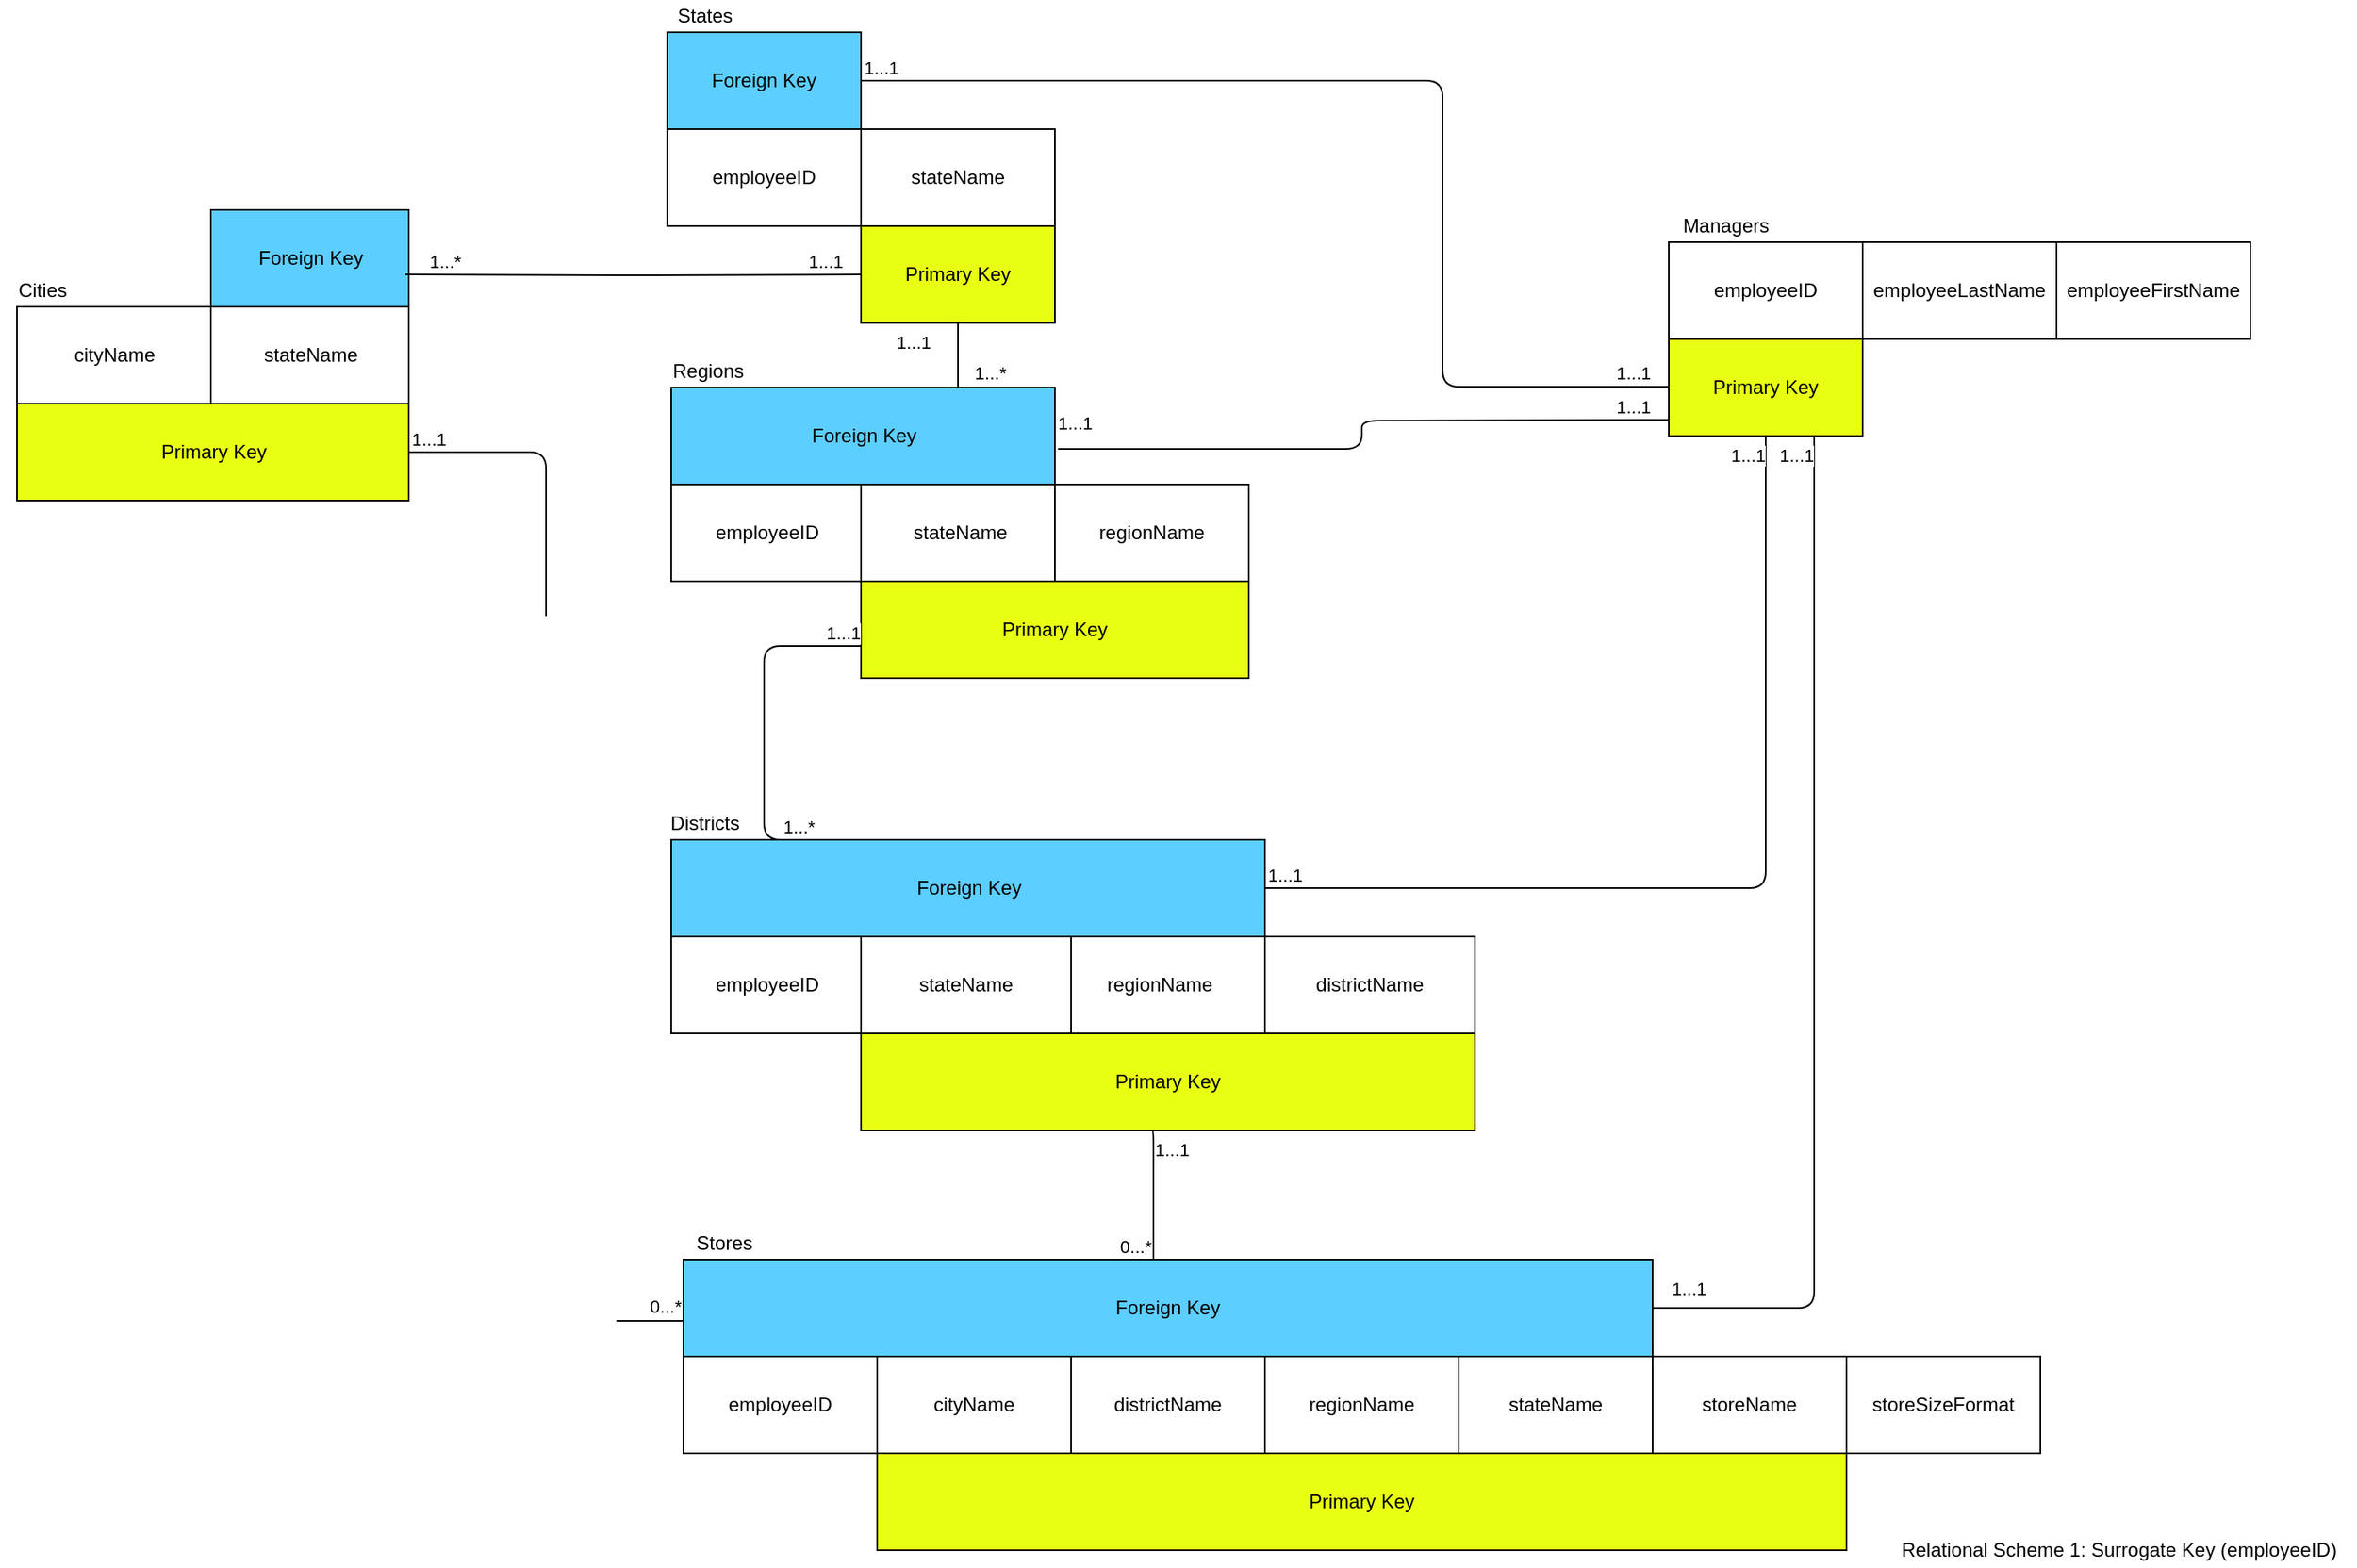 <mxfile version="14.3.0" type="google"><diagram id="Z5FPq0qXXCA-dQbcYDIm" name="Page-1"><mxGraphModel dx="1662" dy="802" grid="1" gridSize="10" guides="1" tooltips="1" connect="1" arrows="1" fold="1" page="1" pageScale="1" pageWidth="1100" pageHeight="850" math="0" shadow="0"><root><mxCell id="0"/><mxCell id="1" parent="0"/><mxCell id="OfCLdJOrlew9irjOg7XA-1" value="storeName" style="rounded=0;whiteSpace=wrap;html=1;" parent="1" vertex="1"><mxGeometry x="1090" y="870" width="120" height="60" as="geometry"/></mxCell><mxCell id="OfCLdJOrlew9irjOg7XA-3" value="storeSizeFormat" style="rounded=0;whiteSpace=wrap;html=1;" parent="1" vertex="1"><mxGeometry x="1210" y="870" width="120" height="60" as="geometry"/></mxCell><mxCell id="OfCLdJOrlew9irjOg7XA-4" value="districtName" style="rounded=0;whiteSpace=wrap;html=1;" parent="1" vertex="1"><mxGeometry x="730" y="870" width="120" height="60" as="geometry"/></mxCell><mxCell id="OfCLdJOrlew9irjOg7XA-5" value="cityName" style="rounded=0;whiteSpace=wrap;html=1;" parent="1" vertex="1"><mxGeometry x="610" y="870" width="120" height="60" as="geometry"/></mxCell><mxCell id="OfCLdJOrlew9irjOg7XA-8" value="Stores" style="text;html=1;align=center;verticalAlign=middle;resizable=0;points=[];autosize=1;" parent="1" vertex="1"><mxGeometry x="490" y="790" width="50" height="20" as="geometry"/></mxCell><mxCell id="OfCLdJOrlew9irjOg7XA-12" value="cityName" style="rounded=0;whiteSpace=wrap;html=1;" parent="1" vertex="1"><mxGeometry x="77.5" y="220" width="120" height="60" as="geometry"/></mxCell><mxCell id="OfCLdJOrlew9irjOg7XA-13" value="stateName" style="rounded=0;whiteSpace=wrap;html=1;" parent="1" vertex="1"><mxGeometry x="197.5" y="220" width="122.5" height="60" as="geometry"/></mxCell><mxCell id="OfCLdJOrlew9irjOg7XA-14" value="Cities" style="text;html=1;align=center;verticalAlign=middle;resizable=0;points=[];autosize=1;" parent="1" vertex="1"><mxGeometry x="67.5" y="200" width="50" height="20" as="geometry"/></mxCell><mxCell id="OfCLdJOrlew9irjOg7XA-15" value="employeeID" style="rounded=0;whiteSpace=wrap;html=1;" parent="1" vertex="1"><mxGeometry x="482.5" y="330" width="117.5" height="60" as="geometry"/></mxCell><mxCell id="OfCLdJOrlew9irjOg7XA-16" value="stateName" style="rounded=0;whiteSpace=wrap;html=1;" parent="1" vertex="1"><mxGeometry x="600" y="330" width="122.5" height="60" as="geometry"/></mxCell><mxCell id="OfCLdJOrlew9irjOg7XA-17" value="regionName" style="rounded=0;whiteSpace=wrap;html=1;" parent="1" vertex="1"><mxGeometry x="720" y="330" width="120" height="60" as="geometry"/></mxCell><mxCell id="OfCLdJOrlew9irjOg7XA-18" value="Regions" style="text;html=1;align=center;verticalAlign=middle;resizable=0;points=[];autosize=1;" parent="1" vertex="1"><mxGeometry x="475" y="250" width="60" height="20" as="geometry"/></mxCell><mxCell id="OfCLdJOrlew9irjOg7XA-20" value="regionName" style="rounded=0;whiteSpace=wrap;html=1;" parent="1" vertex="1"><mxGeometry x="720" y="610" width="130" height="60" as="geometry"/></mxCell><mxCell id="OfCLdJOrlew9irjOg7XA-22" value="Districts" style="text;html=1;align=center;verticalAlign=middle;resizable=0;points=[];autosize=1;" parent="1" vertex="1"><mxGeometry x="472.5" y="530" width="60" height="20" as="geometry"/></mxCell><mxCell id="OfCLdJOrlew9irjOg7XA-23" value="districtName" style="rounded=0;whiteSpace=wrap;html=1;" parent="1" vertex="1"><mxGeometry x="850" y="610" width="130" height="60" as="geometry"/></mxCell><mxCell id="OfCLdJOrlew9irjOg7XA-24" value="stateName" style="rounded=0;whiteSpace=wrap;html=1;" parent="1" vertex="1"><mxGeometry x="600" y="110" width="120" height="60" as="geometry"/></mxCell><mxCell id="OfCLdJOrlew9irjOg7XA-26" value="States" style="text;html=1;align=center;verticalAlign=middle;resizable=0;points=[];autosize=1;" parent="1" vertex="1"><mxGeometry x="477.5" y="30" width="50" height="20" as="geometry"/></mxCell><mxCell id="OfCLdJOrlew9irjOg7XA-27" value="employeeFirstName" style="rounded=0;whiteSpace=wrap;html=1;" parent="1" vertex="1"><mxGeometry x="1340" y="180" width="120" height="60" as="geometry"/></mxCell><mxCell id="OfCLdJOrlew9irjOg7XA-28" value="employeeLastName" style="rounded=0;whiteSpace=wrap;html=1;" parent="1" vertex="1"><mxGeometry x="1220" y="180" width="120" height="60" as="geometry"/></mxCell><mxCell id="OfCLdJOrlew9irjOg7XA-30" value="employeeID" style="rounded=0;whiteSpace=wrap;html=1;" parent="1" vertex="1"><mxGeometry x="1100" y="180" width="120" height="60" as="geometry"/></mxCell><mxCell id="OfCLdJOrlew9irjOg7XA-31" value="Managers" style="text;html=1;align=center;verticalAlign=middle;resizable=0;points=[];autosize=1;" parent="1" vertex="1"><mxGeometry x="1100" y="160" width="70" height="20" as="geometry"/></mxCell><mxCell id="OfCLdJOrlew9irjOg7XA-33" value="&lt;font color=&quot;#000000&quot;&gt;Primary Key&lt;/font&gt;" style="rounded=0;whiteSpace=wrap;html=1;fillColor=#E8FF14;" parent="1" vertex="1"><mxGeometry x="1100" y="240" width="120" height="60" as="geometry"/></mxCell><mxCell id="8cr33Rq6tPHqfk8bxGdC-1" value="employeeID" style="rounded=0;whiteSpace=wrap;html=1;" parent="1" vertex="1"><mxGeometry x="480" y="110" width="120" height="60" as="geometry"/></mxCell><mxCell id="8cr33Rq6tPHqfk8bxGdC-2" value="Foreign Key" style="rounded=0;whiteSpace=wrap;html=1;fillColor=#5CCEFF;" parent="1" vertex="1"><mxGeometry x="480" y="50" width="120" height="60" as="geometry"/></mxCell><mxCell id="OfCLdJOrlew9irjOg7XA-34" value="" style="endArrow=none;html=1;edgeStyle=orthogonalEdgeStyle;exitX=1;exitY=0.5;exitDx=0;exitDy=0;" parent="1" source="8cr33Rq6tPHqfk8bxGdC-2" edge="1"><mxGeometry relative="1" as="geometry"><mxPoint x="940" y="269.5" as="sourcePoint"/><mxPoint x="1100" y="269.5" as="targetPoint"/><Array as="points"><mxPoint x="960" y="80"/><mxPoint x="960" y="270"/></Array></mxGeometry></mxCell><mxCell id="OfCLdJOrlew9irjOg7XA-35" value="1...1" style="edgeLabel;resizable=0;html=1;align=left;verticalAlign=bottom;" parent="OfCLdJOrlew9irjOg7XA-34" connectable="0" vertex="1"><mxGeometry x="-1" relative="1" as="geometry"><mxPoint as="offset"/></mxGeometry></mxCell><mxCell id="OfCLdJOrlew9irjOg7XA-36" value="1...1" style="edgeLabel;resizable=0;html=1;align=right;verticalAlign=bottom;" parent="OfCLdJOrlew9irjOg7XA-34" connectable="0" vertex="1"><mxGeometry x="1" relative="1" as="geometry"><mxPoint x="-10.5" as="offset"/></mxGeometry></mxCell><mxCell id="8cr33Rq6tPHqfk8bxGdC-4" value="&lt;font color=&quot;#000000&quot;&gt;Primary Key&lt;/font&gt;" style="rounded=0;whiteSpace=wrap;html=1;fillColor=#E8FF14;" parent="1" vertex="1"><mxGeometry x="600" y="170" width="120" height="60" as="geometry"/></mxCell><mxCell id="8cr33Rq6tPHqfk8bxGdC-5" value="Foreign Key" style="rounded=0;whiteSpace=wrap;html=1;fillColor=#5CCEFF;" parent="1" vertex="1"><mxGeometry x="482.5" y="270" width="237.5" height="60" as="geometry"/></mxCell><mxCell id="OfCLdJOrlew9irjOg7XA-40" value="&lt;font color=&quot;#000000&quot;&gt;Primary Key&lt;/font&gt;" style="rounded=0;whiteSpace=wrap;html=1;fillColor=#E8FF14;" parent="1" vertex="1"><mxGeometry x="600" y="390" width="240" height="60" as="geometry"/></mxCell><mxCell id="OfCLdJOrlew9irjOg7XA-41" value="" style="endArrow=none;html=1;edgeStyle=orthogonalEdgeStyle;exitX=1.008;exitY=0.633;exitDx=0;exitDy=0;exitPerimeter=0;" parent="1" source="8cr33Rq6tPHqfk8bxGdC-5" edge="1"><mxGeometry relative="1" as="geometry"><mxPoint x="940" y="290" as="sourcePoint"/><mxPoint x="1100" y="290" as="targetPoint"/></mxGeometry></mxCell><mxCell id="OfCLdJOrlew9irjOg7XA-42" value="1...1" style="edgeLabel;resizable=0;html=1;align=left;verticalAlign=bottom;" parent="OfCLdJOrlew9irjOg7XA-41" connectable="0" vertex="1"><mxGeometry x="-1" relative="1" as="geometry"><mxPoint x="-1.9" y="-7.98" as="offset"/></mxGeometry></mxCell><mxCell id="OfCLdJOrlew9irjOg7XA-43" value="1...1" style="edgeLabel;resizable=0;html=1;align=right;verticalAlign=bottom;" parent="OfCLdJOrlew9irjOg7XA-41" connectable="0" vertex="1"><mxGeometry x="1" relative="1" as="geometry"><mxPoint x="-9.9" as="offset"/></mxGeometry></mxCell><mxCell id="OfCLdJOrlew9irjOg7XA-47" value="" style="endArrow=none;html=1;edgeStyle=orthogonalEdgeStyle;exitX=0.5;exitY=1;exitDx=0;exitDy=0;" parent="1" source="8cr33Rq6tPHqfk8bxGdC-4" edge="1"><mxGeometry relative="1" as="geometry"><mxPoint x="660" y="240" as="sourcePoint"/><mxPoint x="660" y="270" as="targetPoint"/><Array as="points"/></mxGeometry></mxCell><mxCell id="OfCLdJOrlew9irjOg7XA-48" value="1...1" style="edgeLabel;resizable=0;html=1;align=left;verticalAlign=bottom;" parent="OfCLdJOrlew9irjOg7XA-47" connectable="0" vertex="1"><mxGeometry x="-1" relative="1" as="geometry"><mxPoint x="-40" y="20" as="offset"/></mxGeometry></mxCell><mxCell id="OfCLdJOrlew9irjOg7XA-49" value="1...*" style="edgeLabel;resizable=0;html=1;align=right;verticalAlign=bottom;" parent="OfCLdJOrlew9irjOg7XA-47" connectable="0" vertex="1"><mxGeometry x="1" relative="1" as="geometry"><mxPoint x="30.5" as="offset"/></mxGeometry></mxCell><mxCell id="OfCLdJOrlew9irjOg7XA-50" value="employeeID" style="rounded=0;whiteSpace=wrap;html=1;" parent="1" vertex="1"><mxGeometry x="482.5" y="610" width="117.5" height="60" as="geometry"/></mxCell><mxCell id="OfCLdJOrlew9irjOg7XA-51" value="Foreign Key" style="rounded=0;whiteSpace=wrap;html=1;fillColor=#5CCEFF;" parent="1" vertex="1"><mxGeometry x="482.5" y="550" width="367.5" height="60" as="geometry"/></mxCell><mxCell id="OfCLdJOrlew9irjOg7XA-52" value="employeeID" style="rounded=0;whiteSpace=wrap;html=1;" parent="1" vertex="1"><mxGeometry x="490" y="870" width="120" height="60" as="geometry"/></mxCell><mxCell id="OfCLdJOrlew9irjOg7XA-53" value="&lt;font color=&quot;#000000&quot;&gt;Primary Key&lt;/font&gt;" style="rounded=0;whiteSpace=wrap;html=1;fillColor=#E8FF14;" parent="1" vertex="1"><mxGeometry x="600" y="670" width="380" height="60" as="geometry"/></mxCell><mxCell id="8cr33Rq6tPHqfk8bxGdC-7" value="Foreign Key" style="rounded=0;whiteSpace=wrap;html=1;fillColor=#5CCEFF;" parent="1" vertex="1"><mxGeometry x="490" y="810" width="600" height="60" as="geometry"/></mxCell><mxCell id="OfCLdJOrlew9irjOg7XA-54" value="Foreign Key" style="rounded=0;whiteSpace=wrap;html=1;fillColor=#5CCEFF;" parent="1" vertex="1"><mxGeometry x="197.5" y="160" width="122.5" height="60" as="geometry"/></mxCell><mxCell id="OfCLdJOrlew9irjOg7XA-55" value="&lt;font color=&quot;#000000&quot;&gt;Primary Key&lt;/font&gt;" style="rounded=0;whiteSpace=wrap;html=1;fillColor=#E8FF14;" parent="1" vertex="1"><mxGeometry x="77.5" y="280" width="242.5" height="60" as="geometry"/></mxCell><mxCell id="OfCLdJOrlew9irjOg7XA-56" value="" style="endArrow=none;html=1;edgeStyle=orthogonalEdgeStyle;entryX=0.001;entryY=0.633;entryDx=0;entryDy=0;entryPerimeter=0;exitX=1;exitY=0.5;exitDx=0;exitDy=0;" parent="1" source="OfCLdJOrlew9irjOg7XA-55" target="8cr33Rq6tPHqfk8bxGdC-7" edge="1"><mxGeometry relative="1" as="geometry"><mxPoint x="197.5" y="309.5" as="sourcePoint"/><mxPoint x="357.5" y="309.5" as="targetPoint"/></mxGeometry></mxCell><mxCell id="OfCLdJOrlew9irjOg7XA-57" value="1...1" style="edgeLabel;resizable=0;html=1;align=left;verticalAlign=bottom;" parent="OfCLdJOrlew9irjOg7XA-56" connectable="0" vertex="1"><mxGeometry x="-1" relative="1" as="geometry"/></mxCell><mxCell id="OfCLdJOrlew9irjOg7XA-58" value="0...*" style="edgeLabel;resizable=0;html=1;align=right;verticalAlign=bottom;" parent="OfCLdJOrlew9irjOg7XA-56" connectable="0" vertex="1"><mxGeometry x="1" relative="1" as="geometry"><mxPoint x="-1" as="offset"/></mxGeometry></mxCell><mxCell id="OfCLdJOrlew9irjOg7XA-59" value="" style="endArrow=none;html=1;edgeStyle=orthogonalEdgeStyle;entryX=0;entryY=0.5;entryDx=0;entryDy=0;" parent="1" target="8cr33Rq6tPHqfk8bxGdC-4" edge="1"><mxGeometry relative="1" as="geometry"><mxPoint x="318" y="200" as="sourcePoint"/><mxPoint x="477.5" y="200" as="targetPoint"/></mxGeometry></mxCell><mxCell id="OfCLdJOrlew9irjOg7XA-60" value="1...*" style="edgeLabel;resizable=0;html=1;align=left;verticalAlign=bottom;" parent="OfCLdJOrlew9irjOg7XA-59" connectable="0" vertex="1"><mxGeometry x="-1" relative="1" as="geometry"><mxPoint x="12.5" as="offset"/></mxGeometry></mxCell><mxCell id="OfCLdJOrlew9irjOg7XA-61" value="1...1" style="edgeLabel;resizable=0;html=1;align=right;verticalAlign=bottom;" parent="OfCLdJOrlew9irjOg7XA-59" connectable="0" vertex="1"><mxGeometry x="1" relative="1" as="geometry"><mxPoint x="-10.5" as="offset"/></mxGeometry></mxCell><mxCell id="OfCLdJOrlew9irjOg7XA-62" value="" style="endArrow=none;html=1;edgeStyle=orthogonalEdgeStyle;exitX=0.5;exitY=0;exitDx=0;exitDy=0;" parent="1" source="OfCLdJOrlew9irjOg7XA-51" edge="1"><mxGeometry relative="1" as="geometry"><mxPoint x="560" y="419.5" as="sourcePoint"/><mxPoint x="600" y="430" as="targetPoint"/><Array as="points"><mxPoint x="540" y="550"/><mxPoint x="540" y="430"/><mxPoint x="600" y="430"/></Array></mxGeometry></mxCell><mxCell id="OfCLdJOrlew9irjOg7XA-63" value="1...*" style="edgeLabel;resizable=0;html=1;align=left;verticalAlign=bottom;" parent="OfCLdJOrlew9irjOg7XA-62" connectable="0" vertex="1"><mxGeometry x="-1" relative="1" as="geometry"><mxPoint x="-116.25" as="offset"/></mxGeometry></mxCell><mxCell id="OfCLdJOrlew9irjOg7XA-64" value="1...1" style="edgeLabel;resizable=0;html=1;align=right;verticalAlign=bottom;" parent="OfCLdJOrlew9irjOg7XA-62" connectable="0" vertex="1"><mxGeometry x="1" relative="1" as="geometry"><mxPoint as="offset"/></mxGeometry></mxCell><mxCell id="OfCLdJOrlew9irjOg7XA-65" value="" style="endArrow=none;html=1;edgeStyle=orthogonalEdgeStyle;" parent="1" edge="1"><mxGeometry relative="1" as="geometry"><mxPoint x="780" y="730" as="sourcePoint"/><mxPoint x="781" y="810" as="targetPoint"/><Array as="points"><mxPoint x="781" y="730"/></Array></mxGeometry></mxCell><mxCell id="OfCLdJOrlew9irjOg7XA-66" value="1...1" style="edgeLabel;resizable=0;html=1;align=left;verticalAlign=bottom;" parent="OfCLdJOrlew9irjOg7XA-65" connectable="0" vertex="1"><mxGeometry x="-1" relative="1" as="geometry"><mxPoint y="20" as="offset"/></mxGeometry></mxCell><mxCell id="OfCLdJOrlew9irjOg7XA-67" value="0...*" style="edgeLabel;resizable=0;html=1;align=right;verticalAlign=bottom;" parent="OfCLdJOrlew9irjOg7XA-65" connectable="0" vertex="1"><mxGeometry x="1" relative="1" as="geometry"><mxPoint x="-1" as="offset"/></mxGeometry></mxCell><mxCell id="OfCLdJOrlew9irjOg7XA-68" value="" style="endArrow=none;html=1;edgeStyle=orthogonalEdgeStyle;entryX=0.5;entryY=1;entryDx=0;entryDy=0;exitX=1;exitY=0.5;exitDx=0;exitDy=0;" parent="1" source="OfCLdJOrlew9irjOg7XA-51" target="OfCLdJOrlew9irjOg7XA-33" edge="1"><mxGeometry relative="1" as="geometry"><mxPoint x="1010" y="330" as="sourcePoint"/><mxPoint x="1170" y="330" as="targetPoint"/></mxGeometry></mxCell><mxCell id="OfCLdJOrlew9irjOg7XA-69" value="1...1" style="edgeLabel;resizable=0;html=1;align=left;verticalAlign=bottom;" parent="OfCLdJOrlew9irjOg7XA-68" connectable="0" vertex="1"><mxGeometry x="-1" relative="1" as="geometry"/></mxCell><mxCell id="OfCLdJOrlew9irjOg7XA-70" value="1...1" style="edgeLabel;resizable=0;html=1;align=right;verticalAlign=bottom;" parent="OfCLdJOrlew9irjOg7XA-68" connectable="0" vertex="1"><mxGeometry x="1" relative="1" as="geometry"><mxPoint y="20" as="offset"/></mxGeometry></mxCell><mxCell id="OfCLdJOrlew9irjOg7XA-71" value="" style="endArrow=none;html=1;edgeStyle=orthogonalEdgeStyle;entryX=0.75;entryY=1;entryDx=0;entryDy=0;exitX=1;exitY=0.5;exitDx=0;exitDy=0;" parent="1" source="8cr33Rq6tPHqfk8bxGdC-7" target="OfCLdJOrlew9irjOg7XA-33" edge="1"><mxGeometry relative="1" as="geometry"><mxPoint x="850" y="834" as="sourcePoint"/><mxPoint x="1150" y="359.5" as="targetPoint"/><Array as="points"><mxPoint x="1190" y="840"/></Array></mxGeometry></mxCell><mxCell id="OfCLdJOrlew9irjOg7XA-72" value="1...1" style="edgeLabel;resizable=0;html=1;align=left;verticalAlign=bottom;" parent="OfCLdJOrlew9irjOg7XA-71" connectable="0" vertex="1"><mxGeometry x="-1" relative="1" as="geometry"><mxPoint x="10" y="-4" as="offset"/></mxGeometry></mxCell><mxCell id="OfCLdJOrlew9irjOg7XA-73" value="1...1" style="edgeLabel;resizable=0;html=1;align=right;verticalAlign=bottom;" parent="OfCLdJOrlew9irjOg7XA-71" connectable="0" vertex="1"><mxGeometry x="1" relative="1" as="geometry"><mxPoint y="20" as="offset"/></mxGeometry></mxCell><mxCell id="8cr33Rq6tPHqfk8bxGdC-8" value="Relational Scheme 1: Surrogate Key (employeeID)&amp;nbsp;" style="text;html=1;align=center;verticalAlign=middle;resizable=0;points=[];autosize=1;" parent="1" vertex="1"><mxGeometry x="1235" y="980" width="290" height="20" as="geometry"/></mxCell><mxCell id="Ymv81w9N0JA8fCchcfCJ-1" value="&lt;font color=&quot;#000000&quot;&gt;Primary Key&lt;/font&gt;" style="rounded=0;whiteSpace=wrap;html=1;fillColor=#E8FF14;" parent="1" vertex="1"><mxGeometry x="610" y="930" width="600" height="60" as="geometry"/></mxCell><mxCell id="5Pgi41ebzo3BFgMUp5zi-1" value="stateName" style="rounded=0;whiteSpace=wrap;html=1;" parent="1" vertex="1"><mxGeometry x="600" y="610" width="130" height="60" as="geometry"/></mxCell><mxCell id="5Pgi41ebzo3BFgMUp5zi-2" value="regionName" style="rounded=0;whiteSpace=wrap;html=1;" parent="1" vertex="1"><mxGeometry x="850" y="870" width="120" height="60" as="geometry"/></mxCell><mxCell id="5Pgi41ebzo3BFgMUp5zi-3" value="stateName" style="rounded=0;whiteSpace=wrap;html=1;" parent="1" vertex="1"><mxGeometry x="970" y="870" width="120" height="60" as="geometry"/></mxCell></root></mxGraphModel></diagram></mxfile>